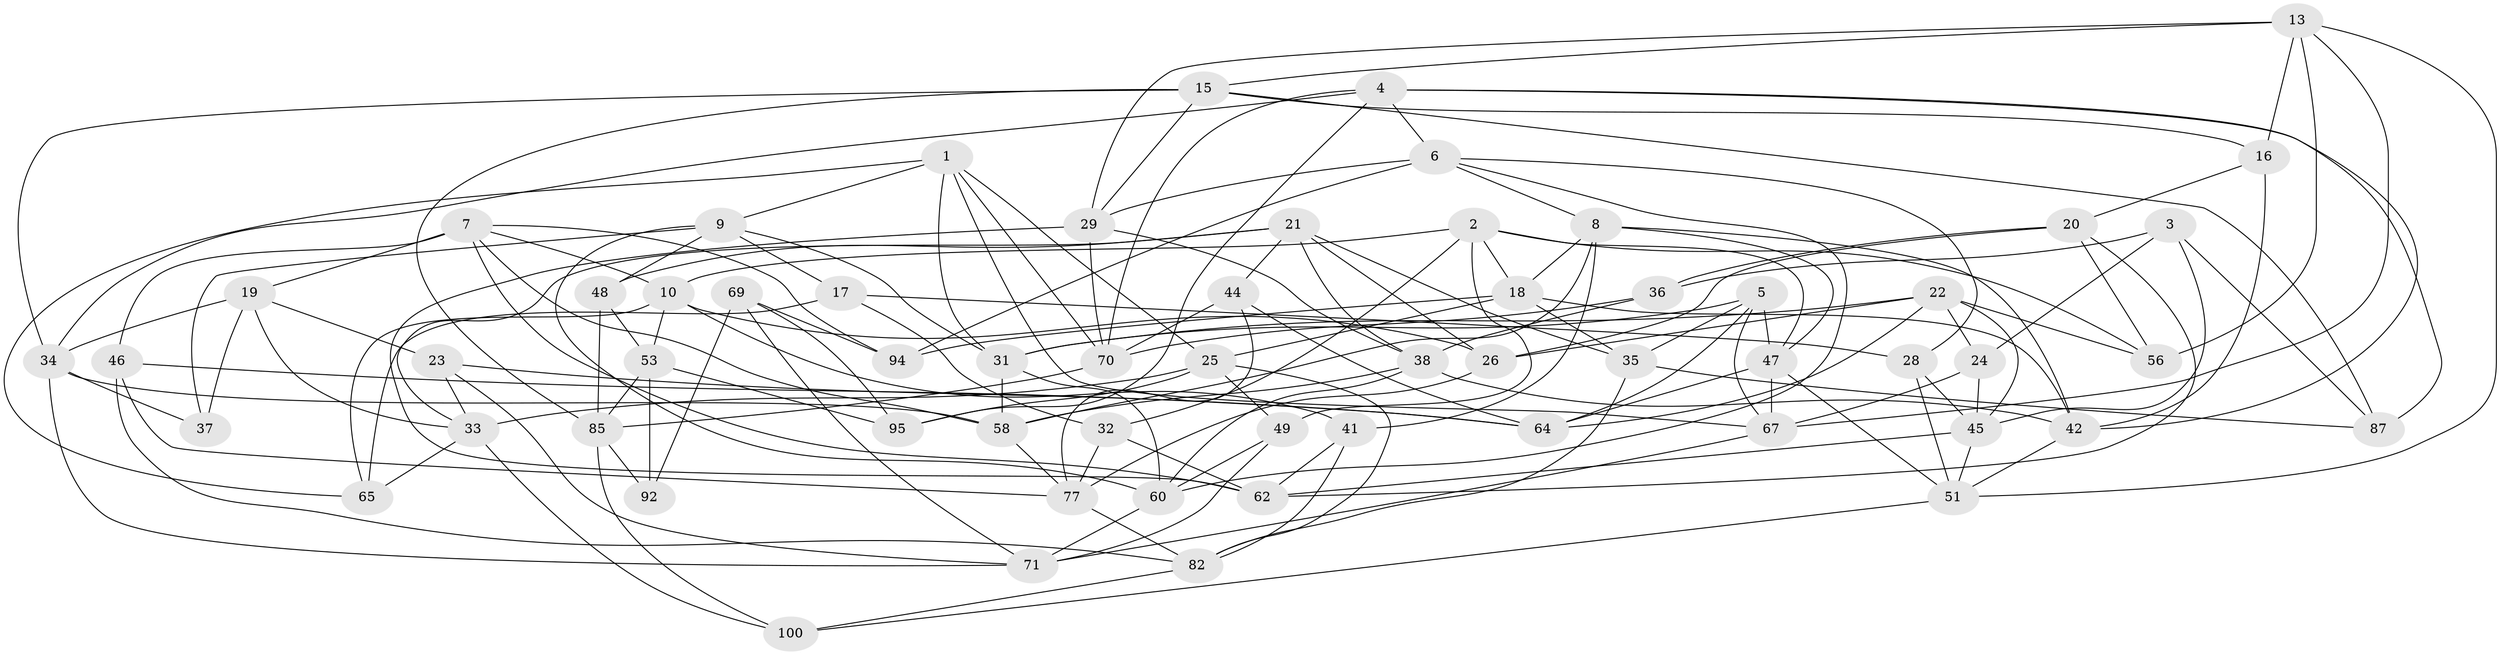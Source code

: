 // original degree distribution, {4: 1.0}
// Generated by graph-tools (version 1.1) at 2025/39/02/21/25 10:39:01]
// undirected, 61 vertices, 157 edges
graph export_dot {
graph [start="1"]
  node [color=gray90,style=filled];
  1 [super="+72"];
  2 [super="+11"];
  3;
  4 [super="+52"];
  5 [super="+12"];
  6 [super="+74"];
  7 [super="+30"];
  8 [super="+14"];
  9 [super="+40"];
  10 [super="+84"];
  13 [super="+43"];
  15 [super="+50"];
  16;
  17;
  18 [super="+61"];
  19 [super="+76"];
  20 [super="+91"];
  21 [super="+96"];
  22 [super="+27"];
  23;
  24;
  25 [super="+68"];
  26 [super="+79"];
  28;
  29 [super="+55"];
  31 [super="+39"];
  32;
  33 [super="+59"];
  34 [super="+73"];
  35 [super="+86"];
  36;
  37;
  38 [super="+57"];
  41;
  42 [super="+93"];
  44;
  45 [super="+63"];
  46;
  47 [super="+66"];
  48;
  49;
  51 [super="+75"];
  53 [super="+54"];
  56;
  58 [super="+78"];
  60 [super="+98"];
  62 [super="+88"];
  64 [super="+80"];
  65;
  67 [super="+89"];
  69;
  70 [super="+97"];
  71 [super="+81"];
  77 [super="+83"];
  82 [super="+90"];
  85 [super="+99"];
  87;
  92;
  94;
  95;
  100;
  1 -- 25;
  1 -- 70;
  1 -- 65;
  1 -- 31;
  1 -- 9;
  1 -- 67;
  2 -- 56;
  2 -- 18;
  2 -- 10;
  2 -- 32;
  2 -- 49;
  2 -- 47;
  3 -- 87;
  3 -- 45;
  3 -- 24;
  3 -- 36;
  4 -- 95;
  4 -- 87;
  4 -- 6;
  4 -- 34;
  4 -- 42;
  4 -- 70;
  5 -- 35 [weight=2];
  5 -- 47;
  5 -- 67;
  5 -- 64;
  5 -- 31;
  6 -- 94;
  6 -- 29;
  6 -- 28;
  6 -- 60;
  6 -- 8;
  7 -- 58;
  7 -- 62;
  7 -- 10;
  7 -- 46;
  7 -- 94;
  7 -- 19;
  8 -- 41;
  8 -- 47;
  8 -- 18;
  8 -- 42;
  8 -- 58;
  9 -- 48;
  9 -- 17;
  9 -- 60;
  9 -- 37;
  9 -- 31;
  10 -- 65;
  10 -- 41;
  10 -- 53;
  10 -- 26;
  13 -- 56;
  13 -- 16;
  13 -- 51;
  13 -- 67;
  13 -- 29;
  13 -- 15;
  15 -- 16;
  15 -- 85;
  15 -- 34;
  15 -- 29;
  15 -- 87;
  16 -- 42;
  16 -- 20;
  17 -- 28;
  17 -- 32;
  17 -- 65;
  18 -- 35;
  18 -- 94;
  18 -- 25;
  18 -- 42;
  19 -- 23;
  19 -- 37 [weight=2];
  19 -- 34;
  19 -- 33;
  20 -- 26 [weight=2];
  20 -- 36;
  20 -- 56;
  20 -- 62;
  21 -- 48;
  21 -- 38;
  21 -- 35;
  21 -- 33;
  21 -- 44;
  21 -- 26;
  22 -- 26;
  22 -- 45;
  22 -- 56;
  22 -- 24;
  22 -- 64;
  22 -- 31;
  23 -- 71;
  23 -- 33;
  23 -- 64;
  24 -- 67;
  24 -- 45;
  25 -- 49;
  25 -- 33;
  25 -- 82;
  25 -- 95;
  26 -- 77;
  28 -- 45;
  28 -- 51;
  29 -- 38;
  29 -- 62;
  29 -- 70;
  31 -- 60;
  31 -- 58;
  32 -- 77;
  32 -- 62;
  33 -- 65;
  33 -- 100;
  34 -- 37;
  34 -- 71;
  34 -- 58;
  35 -- 87;
  35 -- 82;
  36 -- 38;
  36 -- 70;
  38 -- 60;
  38 -- 42;
  38 -- 58;
  41 -- 62;
  41 -- 82;
  42 -- 51;
  44 -- 70;
  44 -- 77;
  44 -- 64;
  45 -- 51;
  45 -- 62;
  46 -- 82;
  46 -- 77;
  46 -- 64;
  47 -- 64;
  47 -- 67;
  47 -- 51;
  48 -- 85;
  48 -- 53;
  49 -- 71;
  49 -- 60;
  51 -- 100;
  53 -- 92 [weight=2];
  53 -- 95;
  53 -- 85;
  58 -- 77;
  60 -- 71;
  67 -- 71;
  69 -- 95;
  69 -- 94;
  69 -- 92;
  69 -- 71;
  70 -- 85;
  77 -- 82;
  82 -- 100;
  85 -- 92;
  85 -- 100;
}

